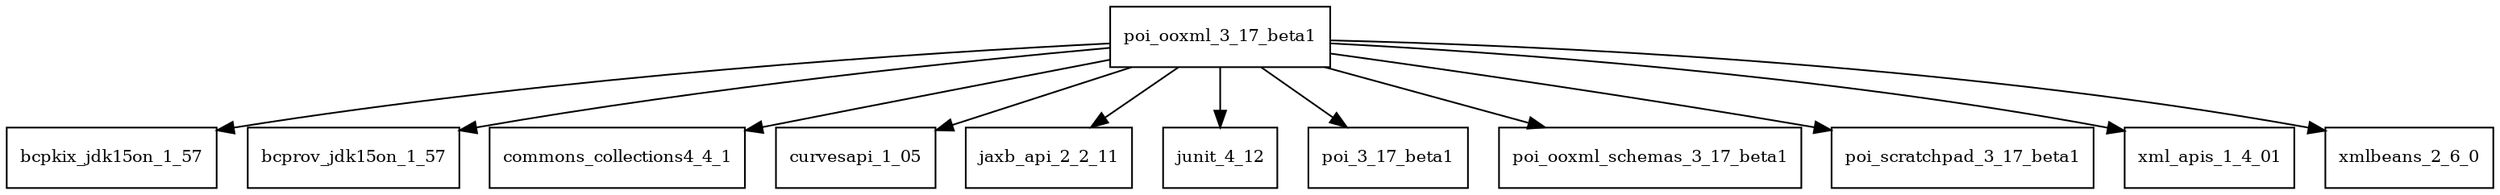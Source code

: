 digraph poi_ooxml_3_17_beta1_dependencies {
  node [shape = box, fontsize=10.0];
  poi_ooxml_3_17_beta1 -> bcpkix_jdk15on_1_57;
  poi_ooxml_3_17_beta1 -> bcprov_jdk15on_1_57;
  poi_ooxml_3_17_beta1 -> commons_collections4_4_1;
  poi_ooxml_3_17_beta1 -> curvesapi_1_05;
  poi_ooxml_3_17_beta1 -> jaxb_api_2_2_11;
  poi_ooxml_3_17_beta1 -> junit_4_12;
  poi_ooxml_3_17_beta1 -> poi_3_17_beta1;
  poi_ooxml_3_17_beta1 -> poi_ooxml_schemas_3_17_beta1;
  poi_ooxml_3_17_beta1 -> poi_scratchpad_3_17_beta1;
  poi_ooxml_3_17_beta1 -> xml_apis_1_4_01;
  poi_ooxml_3_17_beta1 -> xmlbeans_2_6_0;
}
